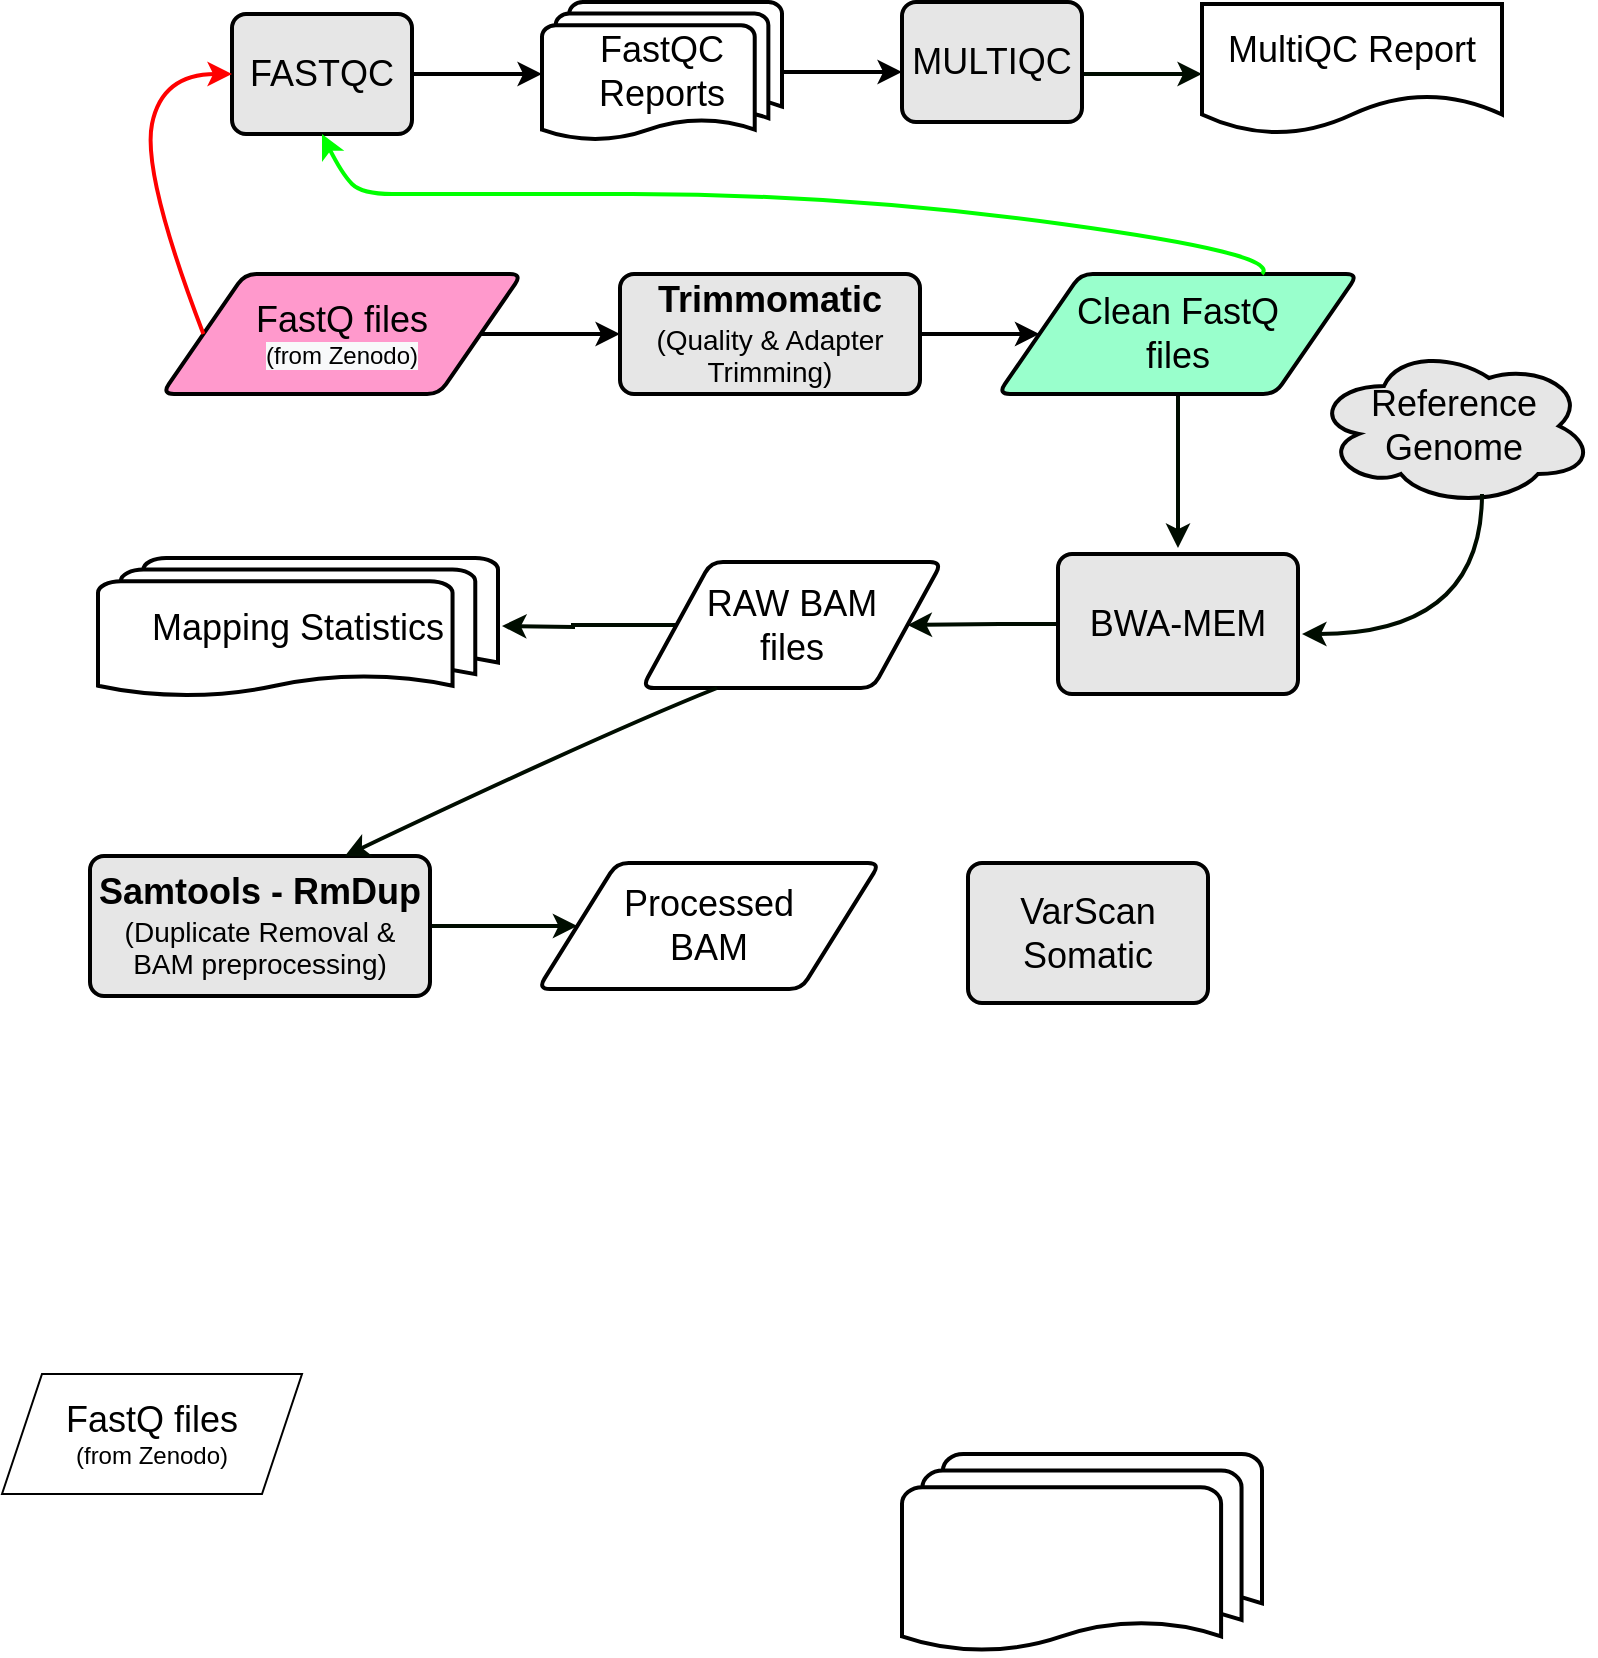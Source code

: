 <mxfile version="14.9.7" type="github">
  <diagram id="YbGIcqJcM_vyWT_kr_fL" name="Page-1">
    <mxGraphModel dx="946" dy="1856" grid="1" gridSize="10" guides="1" tooltips="1" connect="1" arrows="1" fold="1" page="1" pageScale="1" pageWidth="827" pageHeight="1169" math="0" shadow="0">
      <root>
        <mxCell id="0" />
        <mxCell id="1" parent="0" />
        <mxCell id="5ydJg5YDk3ryJcWrI6od-1" value="" style="strokeWidth=2;html=1;shape=mxgraph.flowchart.multi-document;whiteSpace=wrap;" vertex="1" parent="1">
          <mxGeometry x="480" y="-430" width="180" height="100" as="geometry" />
        </mxCell>
        <mxCell id="5ydJg5YDk3ryJcWrI6od-2" value="&lt;font style=&quot;font-size: 18px&quot;&gt;FastQ files&lt;br&gt;&lt;/font&gt;(from Zenodo)" style="shape=parallelogram;perimeter=parallelogramPerimeter;whiteSpace=wrap;html=1;fixedSize=1;" vertex="1" parent="1">
          <mxGeometry x="30" y="-470" width="150" height="60" as="geometry" />
        </mxCell>
        <mxCell id="5ydJg5YDk3ryJcWrI6od-20" style="edgeStyle=orthogonalEdgeStyle;rounded=0;jumpSize=10;orthogonalLoop=1;jettySize=auto;html=1;entryX=0;entryY=0.5;entryDx=0;entryDy=0;strokeWidth=2;" edge="1" parent="1" source="5ydJg5YDk3ryJcWrI6od-3" target="5ydJg5YDk3ryJcWrI6od-19">
          <mxGeometry relative="1" as="geometry" />
        </mxCell>
        <mxCell id="5ydJg5YDk3ryJcWrI6od-3" value="&lt;font style=&quot;color: rgb(0, 0, 0); font-family: helvetica; font-style: normal; font-weight: normal; letter-spacing: normal; text-align: center; text-indent: 0px; text-transform: none; word-spacing: 0px; text-decoration: none; font-size: 18px;&quot;&gt;FastQ files&lt;br&gt;&lt;/font&gt;&lt;span style=&quot;color: rgb(0, 0, 0); font-family: helvetica; font-size: 12px; font-style: normal; font-weight: normal; letter-spacing: normal; text-align: center; text-indent: 0px; text-transform: none; word-spacing: 0px; background-color: rgb(248, 249, 250); text-decoration: none; display: inline; float: none;&quot;&gt;(from Zenodo)&lt;/span&gt;" style="shape=parallelogram;html=1;strokeWidth=2;perimeter=parallelogramPerimeter;whiteSpace=wrap;rounded=1;arcSize=12;size=0.23;fillColor=#FF99CC;" vertex="1" parent="1">
          <mxGeometry x="110" y="-1020" width="180" height="60" as="geometry" />
        </mxCell>
        <mxCell id="5ydJg5YDk3ryJcWrI6od-16" style="edgeStyle=orthogonalEdgeStyle;rounded=0;jumpSize=10;orthogonalLoop=1;jettySize=auto;html=1;strokeWidth=2;" edge="1" parent="1" source="5ydJg5YDk3ryJcWrI6od-4">
          <mxGeometry relative="1" as="geometry">
            <mxPoint x="480" y="-1121" as="targetPoint" />
          </mxGeometry>
        </mxCell>
        <mxCell id="5ydJg5YDk3ryJcWrI6od-4" value="&lt;font style=&quot;font-size: 18px&quot;&gt;FastQC Reports&lt;/font&gt;" style="strokeWidth=2;html=1;shape=mxgraph.flowchart.multi-document;whiteSpace=wrap;" vertex="1" parent="1">
          <mxGeometry x="300" y="-1156" width="120" height="70" as="geometry" />
        </mxCell>
        <mxCell id="5ydJg5YDk3ryJcWrI6od-6" value="&lt;font style=&quot;font-size: 18px&quot;&gt;MultiQC Report&lt;/font&gt;" style="shape=document;whiteSpace=wrap;html=1;boundedLbl=1;strokeWidth=2;" vertex="1" parent="1">
          <mxGeometry x="630" y="-1155" width="150" height="65" as="geometry" />
        </mxCell>
        <mxCell id="5ydJg5YDk3ryJcWrI6od-14" style="edgeStyle=orthogonalEdgeStyle;rounded=0;jumpSize=10;orthogonalLoop=1;jettySize=auto;html=1;strokeWidth=2;" edge="1" parent="1" source="5ydJg5YDk3ryJcWrI6od-7">
          <mxGeometry relative="1" as="geometry">
            <mxPoint x="300" y="-1120" as="targetPoint" />
          </mxGeometry>
        </mxCell>
        <mxCell id="5ydJg5YDk3ryJcWrI6od-7" value="&lt;font style=&quot;font-size: 18px&quot;&gt;FASTQC&lt;/font&gt;" style="rounded=1;whiteSpace=wrap;html=1;absoluteArcSize=1;arcSize=14;strokeWidth=2;fillColor=#E6E6E6;" vertex="1" parent="1">
          <mxGeometry x="145" y="-1150" width="90" height="60" as="geometry" />
        </mxCell>
        <mxCell id="5ydJg5YDk3ryJcWrI6od-11" value="" style="curved=1;endArrow=classic;html=1;exitX=0;exitY=0.5;exitDx=0;exitDy=0;strokeWidth=2;strokeColor=#FF0000;" edge="1" parent="1" source="5ydJg5YDk3ryJcWrI6od-3">
          <mxGeometry width="50" height="50" relative="1" as="geometry">
            <mxPoint x="210" y="-890" as="sourcePoint" />
            <mxPoint x="145" y="-1120" as="targetPoint" />
            <Array as="points">
              <mxPoint x="100" y="-1070" />
              <mxPoint x="110" y="-1120" />
            </Array>
          </mxGeometry>
        </mxCell>
        <mxCell id="5ydJg5YDk3ryJcWrI6od-27" style="edgeStyle=orthogonalEdgeStyle;rounded=0;jumpSize=10;orthogonalLoop=1;jettySize=auto;html=1;strokeWidth=2;strokeColor=#000D00;" edge="1" parent="1">
          <mxGeometry relative="1" as="geometry">
            <mxPoint x="630" y="-1120" as="targetPoint" />
            <mxPoint x="570" y="-1120" as="sourcePoint" />
            <Array as="points">
              <mxPoint x="580" y="-1120" />
              <mxPoint x="580" y="-1120" />
            </Array>
          </mxGeometry>
        </mxCell>
        <mxCell id="5ydJg5YDk3ryJcWrI6od-13" value="&lt;font style=&quot;font-size: 18px&quot;&gt;MULTIQC&lt;/font&gt;" style="rounded=1;whiteSpace=wrap;html=1;absoluteArcSize=1;arcSize=14;strokeWidth=2;fillColor=#E6E6E6;" vertex="1" parent="1">
          <mxGeometry x="480" y="-1156" width="90" height="60" as="geometry" />
        </mxCell>
        <mxCell id="5ydJg5YDk3ryJcWrI6od-25" style="edgeStyle=orthogonalEdgeStyle;rounded=0;jumpSize=10;orthogonalLoop=1;jettySize=auto;html=1;strokeWidth=2;" edge="1" parent="1" source="5ydJg5YDk3ryJcWrI6od-19" target="5ydJg5YDk3ryJcWrI6od-22">
          <mxGeometry relative="1" as="geometry" />
        </mxCell>
        <mxCell id="5ydJg5YDk3ryJcWrI6od-19" value="&lt;font&gt;&lt;b&gt;&lt;font size=&quot;4&quot;&gt;Trimmomatic&lt;/font&gt;&lt;br&gt;&lt;/b&gt;&lt;font style=&quot;font-size: 14px&quot;&gt;(Quality &amp;amp; Adapter Trimming)&lt;/font&gt;&lt;br&gt;&lt;/font&gt;" style="rounded=1;whiteSpace=wrap;html=1;absoluteArcSize=1;arcSize=14;strokeWidth=2;fillColor=#E6E6E6;" vertex="1" parent="1">
          <mxGeometry x="339" y="-1020" width="150" height="60" as="geometry" />
        </mxCell>
        <mxCell id="5ydJg5YDk3ryJcWrI6od-30" style="edgeStyle=orthogonalEdgeStyle;rounded=0;jumpSize=10;orthogonalLoop=1;jettySize=auto;html=1;strokeColor=#000D00;strokeWidth=2;" edge="1" parent="1" source="5ydJg5YDk3ryJcWrI6od-22">
          <mxGeometry relative="1" as="geometry">
            <mxPoint x="618" y="-883" as="targetPoint" />
          </mxGeometry>
        </mxCell>
        <mxCell id="5ydJg5YDk3ryJcWrI6od-22" value="&lt;font style=&quot;color: rgb(0 , 0 , 0) ; font-family: &amp;#34;helvetica&amp;#34; ; font-style: normal ; font-weight: normal ; letter-spacing: normal ; text-align: center ; text-indent: 0px ; text-transform: none ; word-spacing: 0px ; text-decoration: none ; font-size: 18px&quot;&gt;Clean FastQ &lt;br&gt;files&lt;/font&gt;" style="shape=parallelogram;html=1;strokeWidth=2;perimeter=parallelogramPerimeter;whiteSpace=wrap;rounded=1;arcSize=12;size=0.23;fillColor=#99FFCC;" vertex="1" parent="1">
          <mxGeometry x="528" y="-1020" width="180" height="60" as="geometry" />
        </mxCell>
        <mxCell id="5ydJg5YDk3ryJcWrI6od-23" value="" style="curved=1;endArrow=classic;html=1;strokeWidth=2;strokeColor=#00FF00;" edge="1" parent="1">
          <mxGeometry width="50" height="50" relative="1" as="geometry">
            <mxPoint x="660" y="-1020" as="sourcePoint" />
            <mxPoint x="190" y="-1090" as="targetPoint" />
            <Array as="points">
              <mxPoint x="670" y="-1030" />
              <mxPoint x="450" y="-1060" />
              <mxPoint x="240" y="-1060" />
              <mxPoint x="210" y="-1060" />
              <mxPoint x="200" y="-1070" />
            </Array>
          </mxGeometry>
        </mxCell>
        <mxCell id="5ydJg5YDk3ryJcWrI6od-35" style="edgeStyle=orthogonalEdgeStyle;rounded=0;jumpSize=10;orthogonalLoop=1;jettySize=auto;html=1;strokeColor=#000D00;strokeWidth=2;" edge="1" parent="1" source="5ydJg5YDk3ryJcWrI6od-28" target="5ydJg5YDk3ryJcWrI6od-31">
          <mxGeometry relative="1" as="geometry" />
        </mxCell>
        <mxCell id="5ydJg5YDk3ryJcWrI6od-28" value="&lt;font style=&quot;font-size: 18px&quot;&gt;BWA-MEM&lt;/font&gt;" style="rounded=1;whiteSpace=wrap;html=1;absoluteArcSize=1;arcSize=14;strokeWidth=2;fillColor=#E6E6E6;" vertex="1" parent="1">
          <mxGeometry x="558" y="-880" width="120" height="70" as="geometry" />
        </mxCell>
        <mxCell id="5ydJg5YDk3ryJcWrI6od-37" style="edgeStyle=orthogonalEdgeStyle;rounded=0;jumpSize=10;orthogonalLoop=1;jettySize=auto;html=1;strokeColor=#000D00;strokeWidth=2;" edge="1" parent="1" source="5ydJg5YDk3ryJcWrI6od-31">
          <mxGeometry relative="1" as="geometry">
            <mxPoint x="280" y="-844" as="targetPoint" />
          </mxGeometry>
        </mxCell>
        <mxCell id="5ydJg5YDk3ryJcWrI6od-31" value="&lt;font style=&quot;color: rgb(0 , 0 , 0) ; font-family: &amp;#34;helvetica&amp;#34; ; font-style: normal ; font-weight: normal ; letter-spacing: normal ; text-align: center ; text-indent: 0px ; text-transform: none ; word-spacing: 0px ; text-decoration: none ; font-size: 18px&quot;&gt;RAW BAM &lt;br&gt;files&lt;/font&gt;" style="shape=parallelogram;html=1;strokeWidth=2;perimeter=parallelogramPerimeter;whiteSpace=wrap;rounded=1;arcSize=12;size=0.23;fillColor=#FFFFFF;" vertex="1" parent="1">
          <mxGeometry x="350" y="-876" width="150" height="63" as="geometry" />
        </mxCell>
        <mxCell id="5ydJg5YDk3ryJcWrI6od-33" value="&lt;font style=&quot;font-size: 18px&quot;&gt;Reference Genome&lt;/font&gt;" style="ellipse;shape=cloud;whiteSpace=wrap;html=1;strokeWidth=2;fillColor=#E6E6E6;" vertex="1" parent="1">
          <mxGeometry x="686" y="-984" width="140" height="80" as="geometry" />
        </mxCell>
        <mxCell id="5ydJg5YDk3ryJcWrI6od-34" value="" style="curved=1;endArrow=classic;html=1;strokeColor=#000D00;strokeWidth=2;" edge="1" parent="1">
          <mxGeometry width="50" height="50" relative="1" as="geometry">
            <mxPoint x="770" y="-910" as="sourcePoint" />
            <mxPoint x="680" y="-840" as="targetPoint" />
            <Array as="points">
              <mxPoint x="770" y="-840" />
            </Array>
          </mxGeometry>
        </mxCell>
        <mxCell id="5ydJg5YDk3ryJcWrI6od-36" value="&lt;font style=&quot;font-size: 18px&quot;&gt;Mapping Statistics&lt;/font&gt;" style="strokeWidth=2;html=1;shape=mxgraph.flowchart.multi-document;whiteSpace=wrap;" vertex="1" parent="1">
          <mxGeometry x="78" y="-878" width="200" height="70" as="geometry" />
        </mxCell>
        <mxCell id="5ydJg5YDk3ryJcWrI6od-43" style="edgeStyle=orthogonalEdgeStyle;rounded=0;jumpSize=10;orthogonalLoop=1;jettySize=auto;html=1;strokeColor=#000D00;strokeWidth=2;" edge="1" parent="1" source="5ydJg5YDk3ryJcWrI6od-39" target="5ydJg5YDk3ryJcWrI6od-42">
          <mxGeometry relative="1" as="geometry" />
        </mxCell>
        <mxCell id="5ydJg5YDk3ryJcWrI6od-39" value="&lt;font&gt;&lt;b&gt;&lt;font size=&quot;4&quot;&gt;Samtools -&amp;nbsp;RmDup&lt;/font&gt;&lt;br&gt;&lt;/b&gt;&lt;font style=&quot;font-size: 14px&quot;&gt;(Duplicate Removal &amp;amp; BAM preprocessing)&lt;/font&gt;&lt;br&gt;&lt;/font&gt;" style="rounded=1;whiteSpace=wrap;html=1;absoluteArcSize=1;arcSize=14;strokeWidth=2;fillColor=#E6E6E6;" vertex="1" parent="1">
          <mxGeometry x="74" y="-729" width="170" height="70" as="geometry" />
        </mxCell>
        <mxCell id="5ydJg5YDk3ryJcWrI6od-41" value="" style="curved=1;endArrow=classic;html=1;strokeColor=#000D00;strokeWidth=2;exitX=0.25;exitY=1;exitDx=0;exitDy=0;entryX=0.75;entryY=0;entryDx=0;entryDy=0;" edge="1" parent="1" source="5ydJg5YDk3ryJcWrI6od-31" target="5ydJg5YDk3ryJcWrI6od-39">
          <mxGeometry width="50" height="50" relative="1" as="geometry">
            <mxPoint x="350" y="-810" as="sourcePoint" />
            <mxPoint x="210" y="-752" as="targetPoint" />
            <Array as="points">
              <mxPoint x="330" y="-790" />
            </Array>
          </mxGeometry>
        </mxCell>
        <mxCell id="5ydJg5YDk3ryJcWrI6od-42" value="&lt;font style=&quot;color: rgb(0 , 0 , 0) ; font-family: &amp;#34;helvetica&amp;#34; ; font-style: normal ; font-weight: normal ; letter-spacing: normal ; text-align: center ; text-indent: 0px ; text-transform: none ; word-spacing: 0px ; text-decoration: none ; font-size: 18px&quot;&gt;Processed &lt;br&gt;BAM&lt;/font&gt;" style="shape=parallelogram;html=1;strokeWidth=2;perimeter=parallelogramPerimeter;whiteSpace=wrap;rounded=1;arcSize=12;size=0.23;fillColor=#FFFFFF;" vertex="1" parent="1">
          <mxGeometry x="298" y="-725.5" width="171" height="63" as="geometry" />
        </mxCell>
        <mxCell id="5ydJg5YDk3ryJcWrI6od-44" value="&lt;font style=&quot;font-size: 18px&quot;&gt;VarScan&lt;br&gt;Somatic&lt;br&gt;&lt;/font&gt;" style="rounded=1;whiteSpace=wrap;html=1;absoluteArcSize=1;arcSize=14;strokeWidth=2;fillColor=#E6E6E6;" vertex="1" parent="1">
          <mxGeometry x="513" y="-725.5" width="120" height="70" as="geometry" />
        </mxCell>
      </root>
    </mxGraphModel>
  </diagram>
</mxfile>
